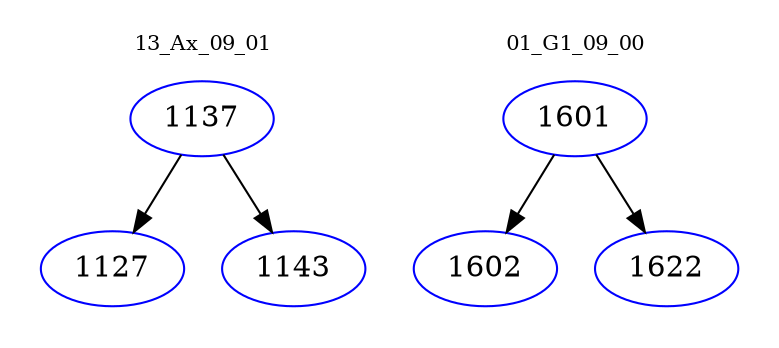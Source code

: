 digraph{
subgraph cluster_0 {
color = white
label = "13_Ax_09_01";
fontsize=10;
T0_1137 [label="1137", color="blue"]
T0_1137 -> T0_1127 [color="black"]
T0_1127 [label="1127", color="blue"]
T0_1137 -> T0_1143 [color="black"]
T0_1143 [label="1143", color="blue"]
}
subgraph cluster_1 {
color = white
label = "01_G1_09_00";
fontsize=10;
T1_1601 [label="1601", color="blue"]
T1_1601 -> T1_1602 [color="black"]
T1_1602 [label="1602", color="blue"]
T1_1601 -> T1_1622 [color="black"]
T1_1622 [label="1622", color="blue"]
}
}
